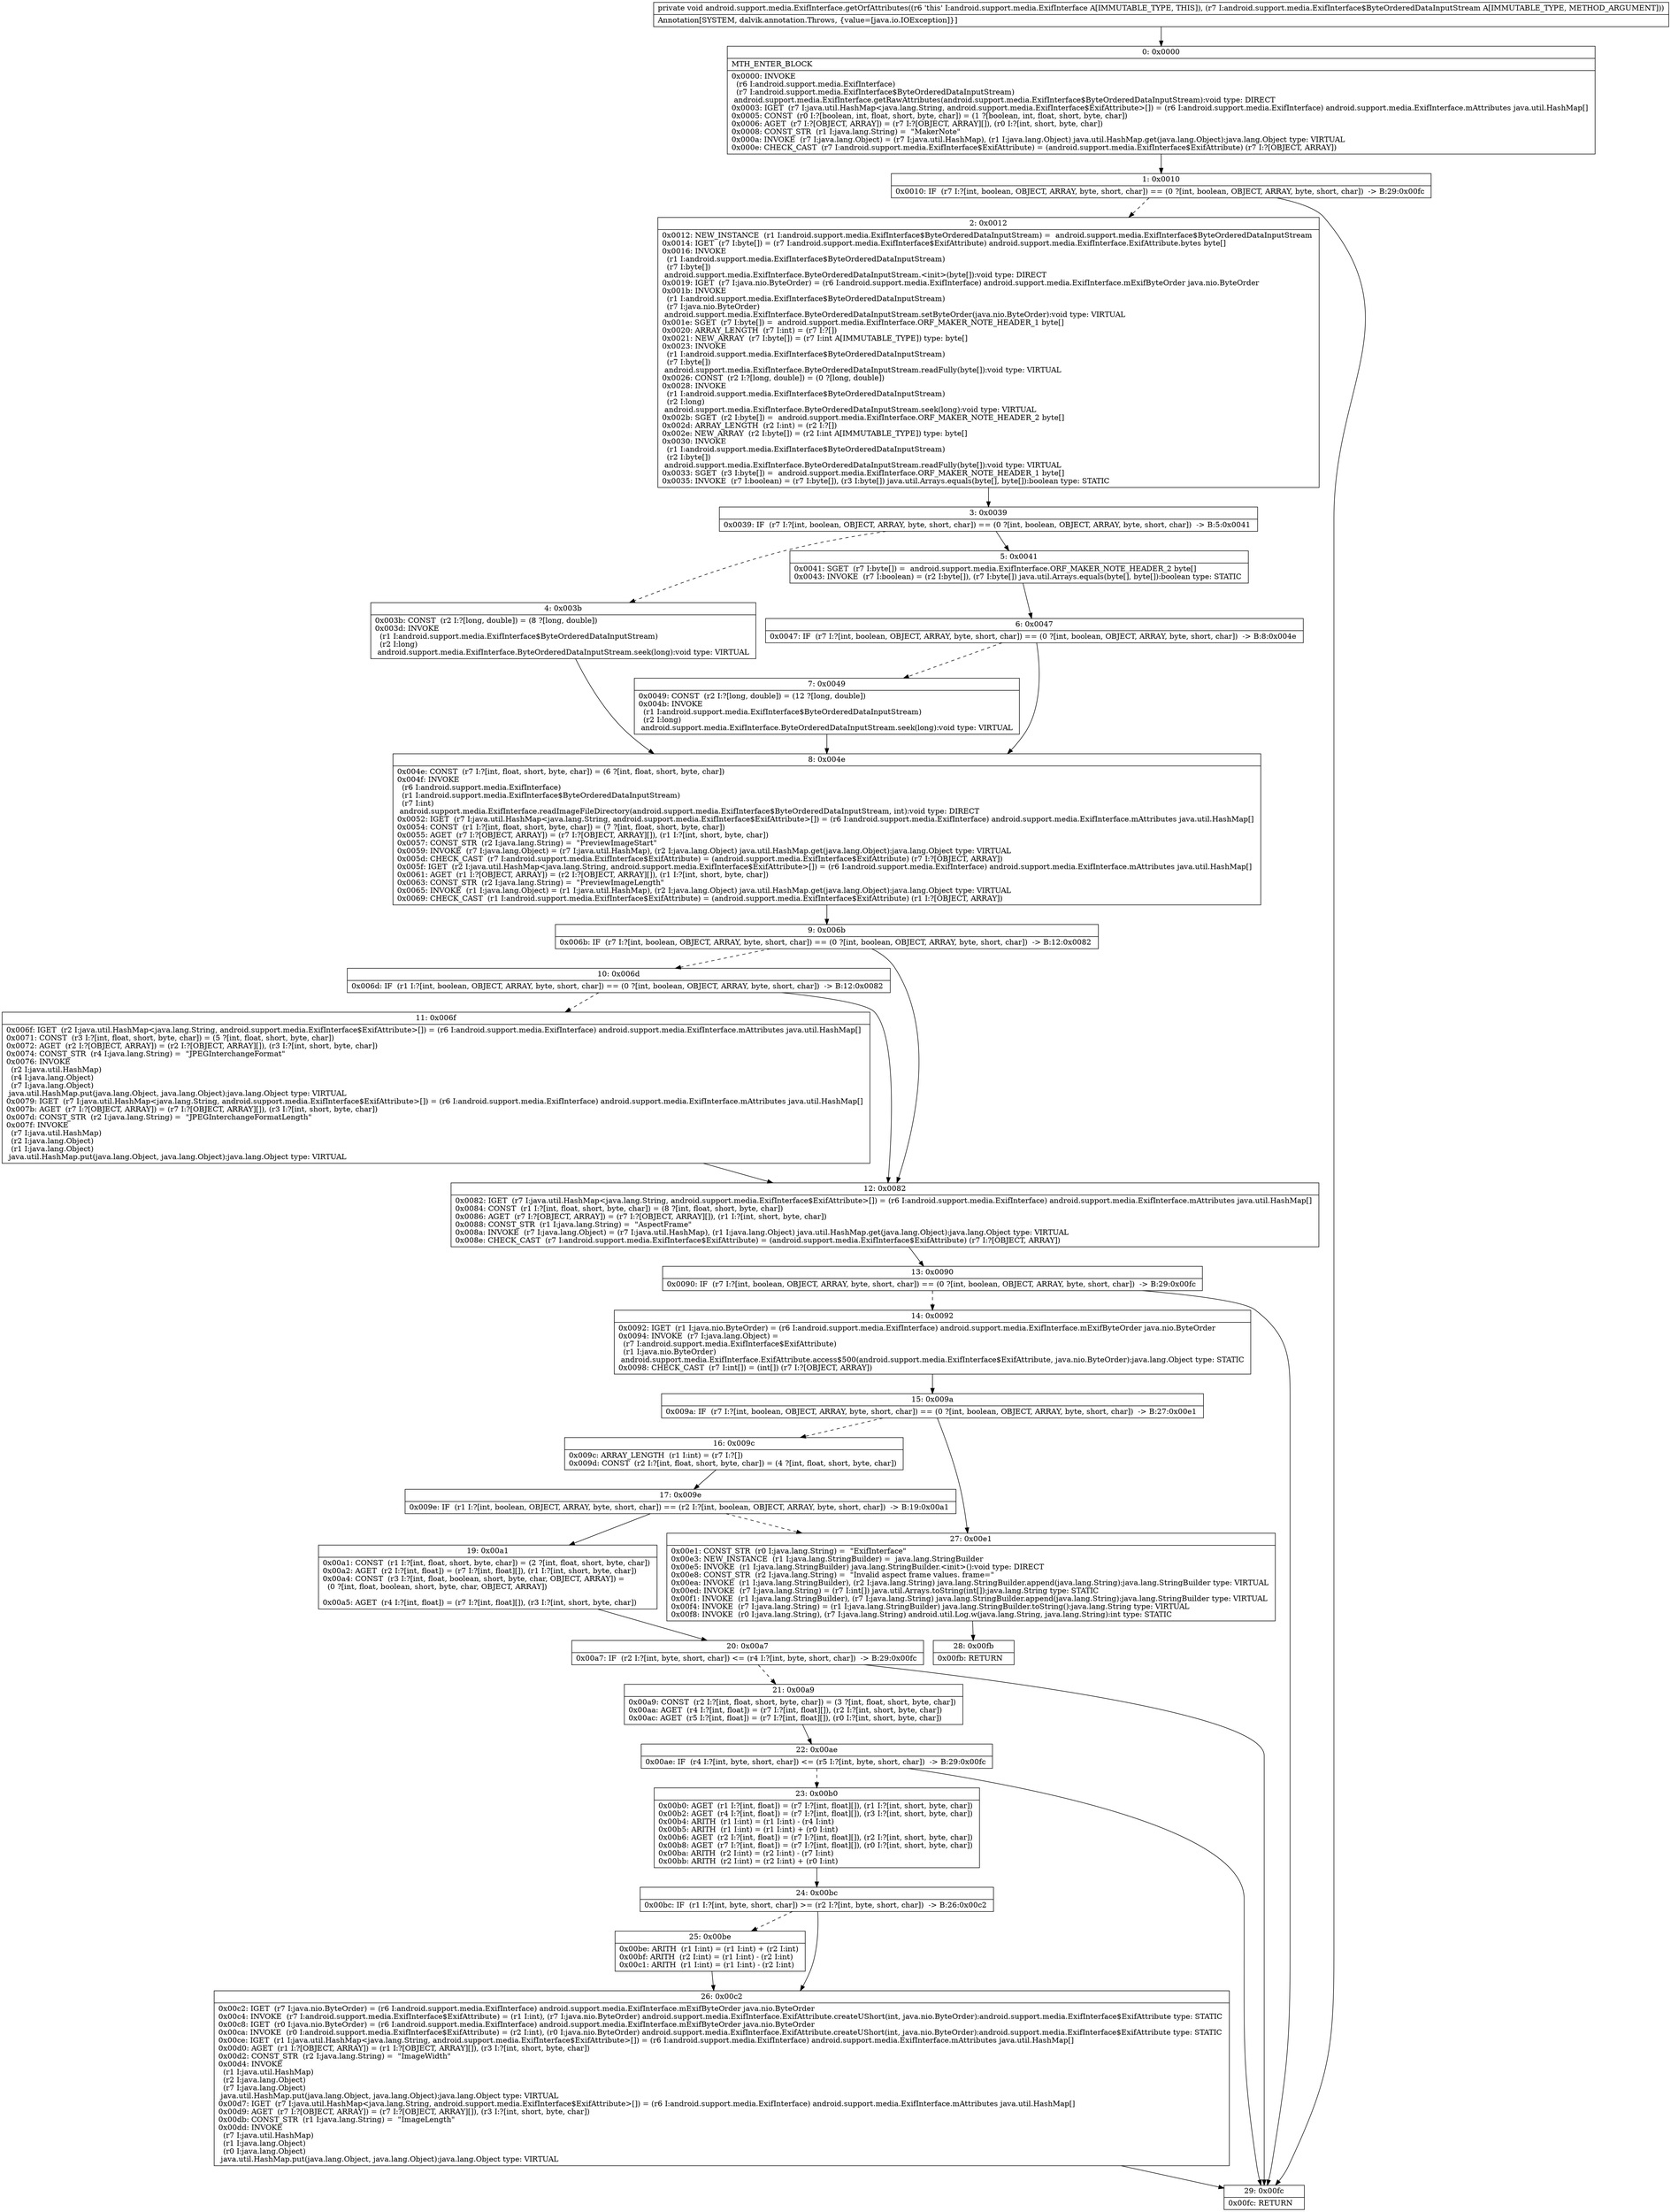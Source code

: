 digraph "CFG forandroid.support.media.ExifInterface.getOrfAttributes(Landroid\/support\/media\/ExifInterface$ByteOrderedDataInputStream;)V" {
Node_0 [shape=record,label="{0\:\ 0x0000|MTH_ENTER_BLOCK\l|0x0000: INVOKE  \l  (r6 I:android.support.media.ExifInterface)\l  (r7 I:android.support.media.ExifInterface$ByteOrderedDataInputStream)\l android.support.media.ExifInterface.getRawAttributes(android.support.media.ExifInterface$ByteOrderedDataInputStream):void type: DIRECT \l0x0003: IGET  (r7 I:java.util.HashMap\<java.lang.String, android.support.media.ExifInterface$ExifAttribute\>[]) = (r6 I:android.support.media.ExifInterface) android.support.media.ExifInterface.mAttributes java.util.HashMap[] \l0x0005: CONST  (r0 I:?[boolean, int, float, short, byte, char]) = (1 ?[boolean, int, float, short, byte, char]) \l0x0006: AGET  (r7 I:?[OBJECT, ARRAY]) = (r7 I:?[OBJECT, ARRAY][]), (r0 I:?[int, short, byte, char]) \l0x0008: CONST_STR  (r1 I:java.lang.String) =  \"MakerNote\" \l0x000a: INVOKE  (r7 I:java.lang.Object) = (r7 I:java.util.HashMap), (r1 I:java.lang.Object) java.util.HashMap.get(java.lang.Object):java.lang.Object type: VIRTUAL \l0x000e: CHECK_CAST  (r7 I:android.support.media.ExifInterface$ExifAttribute) = (android.support.media.ExifInterface$ExifAttribute) (r7 I:?[OBJECT, ARRAY]) \l}"];
Node_1 [shape=record,label="{1\:\ 0x0010|0x0010: IF  (r7 I:?[int, boolean, OBJECT, ARRAY, byte, short, char]) == (0 ?[int, boolean, OBJECT, ARRAY, byte, short, char])  \-\> B:29:0x00fc \l}"];
Node_2 [shape=record,label="{2\:\ 0x0012|0x0012: NEW_INSTANCE  (r1 I:android.support.media.ExifInterface$ByteOrderedDataInputStream) =  android.support.media.ExifInterface$ByteOrderedDataInputStream \l0x0014: IGET  (r7 I:byte[]) = (r7 I:android.support.media.ExifInterface$ExifAttribute) android.support.media.ExifInterface.ExifAttribute.bytes byte[] \l0x0016: INVOKE  \l  (r1 I:android.support.media.ExifInterface$ByteOrderedDataInputStream)\l  (r7 I:byte[])\l android.support.media.ExifInterface.ByteOrderedDataInputStream.\<init\>(byte[]):void type: DIRECT \l0x0019: IGET  (r7 I:java.nio.ByteOrder) = (r6 I:android.support.media.ExifInterface) android.support.media.ExifInterface.mExifByteOrder java.nio.ByteOrder \l0x001b: INVOKE  \l  (r1 I:android.support.media.ExifInterface$ByteOrderedDataInputStream)\l  (r7 I:java.nio.ByteOrder)\l android.support.media.ExifInterface.ByteOrderedDataInputStream.setByteOrder(java.nio.ByteOrder):void type: VIRTUAL \l0x001e: SGET  (r7 I:byte[]) =  android.support.media.ExifInterface.ORF_MAKER_NOTE_HEADER_1 byte[] \l0x0020: ARRAY_LENGTH  (r7 I:int) = (r7 I:?[]) \l0x0021: NEW_ARRAY  (r7 I:byte[]) = (r7 I:int A[IMMUTABLE_TYPE]) type: byte[] \l0x0023: INVOKE  \l  (r1 I:android.support.media.ExifInterface$ByteOrderedDataInputStream)\l  (r7 I:byte[])\l android.support.media.ExifInterface.ByteOrderedDataInputStream.readFully(byte[]):void type: VIRTUAL \l0x0026: CONST  (r2 I:?[long, double]) = (0 ?[long, double]) \l0x0028: INVOKE  \l  (r1 I:android.support.media.ExifInterface$ByteOrderedDataInputStream)\l  (r2 I:long)\l android.support.media.ExifInterface.ByteOrderedDataInputStream.seek(long):void type: VIRTUAL \l0x002b: SGET  (r2 I:byte[]) =  android.support.media.ExifInterface.ORF_MAKER_NOTE_HEADER_2 byte[] \l0x002d: ARRAY_LENGTH  (r2 I:int) = (r2 I:?[]) \l0x002e: NEW_ARRAY  (r2 I:byte[]) = (r2 I:int A[IMMUTABLE_TYPE]) type: byte[] \l0x0030: INVOKE  \l  (r1 I:android.support.media.ExifInterface$ByteOrderedDataInputStream)\l  (r2 I:byte[])\l android.support.media.ExifInterface.ByteOrderedDataInputStream.readFully(byte[]):void type: VIRTUAL \l0x0033: SGET  (r3 I:byte[]) =  android.support.media.ExifInterface.ORF_MAKER_NOTE_HEADER_1 byte[] \l0x0035: INVOKE  (r7 I:boolean) = (r7 I:byte[]), (r3 I:byte[]) java.util.Arrays.equals(byte[], byte[]):boolean type: STATIC \l}"];
Node_3 [shape=record,label="{3\:\ 0x0039|0x0039: IF  (r7 I:?[int, boolean, OBJECT, ARRAY, byte, short, char]) == (0 ?[int, boolean, OBJECT, ARRAY, byte, short, char])  \-\> B:5:0x0041 \l}"];
Node_4 [shape=record,label="{4\:\ 0x003b|0x003b: CONST  (r2 I:?[long, double]) = (8 ?[long, double]) \l0x003d: INVOKE  \l  (r1 I:android.support.media.ExifInterface$ByteOrderedDataInputStream)\l  (r2 I:long)\l android.support.media.ExifInterface.ByteOrderedDataInputStream.seek(long):void type: VIRTUAL \l}"];
Node_5 [shape=record,label="{5\:\ 0x0041|0x0041: SGET  (r7 I:byte[]) =  android.support.media.ExifInterface.ORF_MAKER_NOTE_HEADER_2 byte[] \l0x0043: INVOKE  (r7 I:boolean) = (r2 I:byte[]), (r7 I:byte[]) java.util.Arrays.equals(byte[], byte[]):boolean type: STATIC \l}"];
Node_6 [shape=record,label="{6\:\ 0x0047|0x0047: IF  (r7 I:?[int, boolean, OBJECT, ARRAY, byte, short, char]) == (0 ?[int, boolean, OBJECT, ARRAY, byte, short, char])  \-\> B:8:0x004e \l}"];
Node_7 [shape=record,label="{7\:\ 0x0049|0x0049: CONST  (r2 I:?[long, double]) = (12 ?[long, double]) \l0x004b: INVOKE  \l  (r1 I:android.support.media.ExifInterface$ByteOrderedDataInputStream)\l  (r2 I:long)\l android.support.media.ExifInterface.ByteOrderedDataInputStream.seek(long):void type: VIRTUAL \l}"];
Node_8 [shape=record,label="{8\:\ 0x004e|0x004e: CONST  (r7 I:?[int, float, short, byte, char]) = (6 ?[int, float, short, byte, char]) \l0x004f: INVOKE  \l  (r6 I:android.support.media.ExifInterface)\l  (r1 I:android.support.media.ExifInterface$ByteOrderedDataInputStream)\l  (r7 I:int)\l android.support.media.ExifInterface.readImageFileDirectory(android.support.media.ExifInterface$ByteOrderedDataInputStream, int):void type: DIRECT \l0x0052: IGET  (r7 I:java.util.HashMap\<java.lang.String, android.support.media.ExifInterface$ExifAttribute\>[]) = (r6 I:android.support.media.ExifInterface) android.support.media.ExifInterface.mAttributes java.util.HashMap[] \l0x0054: CONST  (r1 I:?[int, float, short, byte, char]) = (7 ?[int, float, short, byte, char]) \l0x0055: AGET  (r7 I:?[OBJECT, ARRAY]) = (r7 I:?[OBJECT, ARRAY][]), (r1 I:?[int, short, byte, char]) \l0x0057: CONST_STR  (r2 I:java.lang.String) =  \"PreviewImageStart\" \l0x0059: INVOKE  (r7 I:java.lang.Object) = (r7 I:java.util.HashMap), (r2 I:java.lang.Object) java.util.HashMap.get(java.lang.Object):java.lang.Object type: VIRTUAL \l0x005d: CHECK_CAST  (r7 I:android.support.media.ExifInterface$ExifAttribute) = (android.support.media.ExifInterface$ExifAttribute) (r7 I:?[OBJECT, ARRAY]) \l0x005f: IGET  (r2 I:java.util.HashMap\<java.lang.String, android.support.media.ExifInterface$ExifAttribute\>[]) = (r6 I:android.support.media.ExifInterface) android.support.media.ExifInterface.mAttributes java.util.HashMap[] \l0x0061: AGET  (r1 I:?[OBJECT, ARRAY]) = (r2 I:?[OBJECT, ARRAY][]), (r1 I:?[int, short, byte, char]) \l0x0063: CONST_STR  (r2 I:java.lang.String) =  \"PreviewImageLength\" \l0x0065: INVOKE  (r1 I:java.lang.Object) = (r1 I:java.util.HashMap), (r2 I:java.lang.Object) java.util.HashMap.get(java.lang.Object):java.lang.Object type: VIRTUAL \l0x0069: CHECK_CAST  (r1 I:android.support.media.ExifInterface$ExifAttribute) = (android.support.media.ExifInterface$ExifAttribute) (r1 I:?[OBJECT, ARRAY]) \l}"];
Node_9 [shape=record,label="{9\:\ 0x006b|0x006b: IF  (r7 I:?[int, boolean, OBJECT, ARRAY, byte, short, char]) == (0 ?[int, boolean, OBJECT, ARRAY, byte, short, char])  \-\> B:12:0x0082 \l}"];
Node_10 [shape=record,label="{10\:\ 0x006d|0x006d: IF  (r1 I:?[int, boolean, OBJECT, ARRAY, byte, short, char]) == (0 ?[int, boolean, OBJECT, ARRAY, byte, short, char])  \-\> B:12:0x0082 \l}"];
Node_11 [shape=record,label="{11\:\ 0x006f|0x006f: IGET  (r2 I:java.util.HashMap\<java.lang.String, android.support.media.ExifInterface$ExifAttribute\>[]) = (r6 I:android.support.media.ExifInterface) android.support.media.ExifInterface.mAttributes java.util.HashMap[] \l0x0071: CONST  (r3 I:?[int, float, short, byte, char]) = (5 ?[int, float, short, byte, char]) \l0x0072: AGET  (r2 I:?[OBJECT, ARRAY]) = (r2 I:?[OBJECT, ARRAY][]), (r3 I:?[int, short, byte, char]) \l0x0074: CONST_STR  (r4 I:java.lang.String) =  \"JPEGInterchangeFormat\" \l0x0076: INVOKE  \l  (r2 I:java.util.HashMap)\l  (r4 I:java.lang.Object)\l  (r7 I:java.lang.Object)\l java.util.HashMap.put(java.lang.Object, java.lang.Object):java.lang.Object type: VIRTUAL \l0x0079: IGET  (r7 I:java.util.HashMap\<java.lang.String, android.support.media.ExifInterface$ExifAttribute\>[]) = (r6 I:android.support.media.ExifInterface) android.support.media.ExifInterface.mAttributes java.util.HashMap[] \l0x007b: AGET  (r7 I:?[OBJECT, ARRAY]) = (r7 I:?[OBJECT, ARRAY][]), (r3 I:?[int, short, byte, char]) \l0x007d: CONST_STR  (r2 I:java.lang.String) =  \"JPEGInterchangeFormatLength\" \l0x007f: INVOKE  \l  (r7 I:java.util.HashMap)\l  (r2 I:java.lang.Object)\l  (r1 I:java.lang.Object)\l java.util.HashMap.put(java.lang.Object, java.lang.Object):java.lang.Object type: VIRTUAL \l}"];
Node_12 [shape=record,label="{12\:\ 0x0082|0x0082: IGET  (r7 I:java.util.HashMap\<java.lang.String, android.support.media.ExifInterface$ExifAttribute\>[]) = (r6 I:android.support.media.ExifInterface) android.support.media.ExifInterface.mAttributes java.util.HashMap[] \l0x0084: CONST  (r1 I:?[int, float, short, byte, char]) = (8 ?[int, float, short, byte, char]) \l0x0086: AGET  (r7 I:?[OBJECT, ARRAY]) = (r7 I:?[OBJECT, ARRAY][]), (r1 I:?[int, short, byte, char]) \l0x0088: CONST_STR  (r1 I:java.lang.String) =  \"AspectFrame\" \l0x008a: INVOKE  (r7 I:java.lang.Object) = (r7 I:java.util.HashMap), (r1 I:java.lang.Object) java.util.HashMap.get(java.lang.Object):java.lang.Object type: VIRTUAL \l0x008e: CHECK_CAST  (r7 I:android.support.media.ExifInterface$ExifAttribute) = (android.support.media.ExifInterface$ExifAttribute) (r7 I:?[OBJECT, ARRAY]) \l}"];
Node_13 [shape=record,label="{13\:\ 0x0090|0x0090: IF  (r7 I:?[int, boolean, OBJECT, ARRAY, byte, short, char]) == (0 ?[int, boolean, OBJECT, ARRAY, byte, short, char])  \-\> B:29:0x00fc \l}"];
Node_14 [shape=record,label="{14\:\ 0x0092|0x0092: IGET  (r1 I:java.nio.ByteOrder) = (r6 I:android.support.media.ExifInterface) android.support.media.ExifInterface.mExifByteOrder java.nio.ByteOrder \l0x0094: INVOKE  (r7 I:java.lang.Object) = \l  (r7 I:android.support.media.ExifInterface$ExifAttribute)\l  (r1 I:java.nio.ByteOrder)\l android.support.media.ExifInterface.ExifAttribute.access$500(android.support.media.ExifInterface$ExifAttribute, java.nio.ByteOrder):java.lang.Object type: STATIC \l0x0098: CHECK_CAST  (r7 I:int[]) = (int[]) (r7 I:?[OBJECT, ARRAY]) \l}"];
Node_15 [shape=record,label="{15\:\ 0x009a|0x009a: IF  (r7 I:?[int, boolean, OBJECT, ARRAY, byte, short, char]) == (0 ?[int, boolean, OBJECT, ARRAY, byte, short, char])  \-\> B:27:0x00e1 \l}"];
Node_16 [shape=record,label="{16\:\ 0x009c|0x009c: ARRAY_LENGTH  (r1 I:int) = (r7 I:?[]) \l0x009d: CONST  (r2 I:?[int, float, short, byte, char]) = (4 ?[int, float, short, byte, char]) \l}"];
Node_17 [shape=record,label="{17\:\ 0x009e|0x009e: IF  (r1 I:?[int, boolean, OBJECT, ARRAY, byte, short, char]) == (r2 I:?[int, boolean, OBJECT, ARRAY, byte, short, char])  \-\> B:19:0x00a1 \l}"];
Node_19 [shape=record,label="{19\:\ 0x00a1|0x00a1: CONST  (r1 I:?[int, float, short, byte, char]) = (2 ?[int, float, short, byte, char]) \l0x00a2: AGET  (r2 I:?[int, float]) = (r7 I:?[int, float][]), (r1 I:?[int, short, byte, char]) \l0x00a4: CONST  (r3 I:?[int, float, boolean, short, byte, char, OBJECT, ARRAY]) = \l  (0 ?[int, float, boolean, short, byte, char, OBJECT, ARRAY])\l \l0x00a5: AGET  (r4 I:?[int, float]) = (r7 I:?[int, float][]), (r3 I:?[int, short, byte, char]) \l}"];
Node_20 [shape=record,label="{20\:\ 0x00a7|0x00a7: IF  (r2 I:?[int, byte, short, char]) \<= (r4 I:?[int, byte, short, char])  \-\> B:29:0x00fc \l}"];
Node_21 [shape=record,label="{21\:\ 0x00a9|0x00a9: CONST  (r2 I:?[int, float, short, byte, char]) = (3 ?[int, float, short, byte, char]) \l0x00aa: AGET  (r4 I:?[int, float]) = (r7 I:?[int, float][]), (r2 I:?[int, short, byte, char]) \l0x00ac: AGET  (r5 I:?[int, float]) = (r7 I:?[int, float][]), (r0 I:?[int, short, byte, char]) \l}"];
Node_22 [shape=record,label="{22\:\ 0x00ae|0x00ae: IF  (r4 I:?[int, byte, short, char]) \<= (r5 I:?[int, byte, short, char])  \-\> B:29:0x00fc \l}"];
Node_23 [shape=record,label="{23\:\ 0x00b0|0x00b0: AGET  (r1 I:?[int, float]) = (r7 I:?[int, float][]), (r1 I:?[int, short, byte, char]) \l0x00b2: AGET  (r4 I:?[int, float]) = (r7 I:?[int, float][]), (r3 I:?[int, short, byte, char]) \l0x00b4: ARITH  (r1 I:int) = (r1 I:int) \- (r4 I:int) \l0x00b5: ARITH  (r1 I:int) = (r1 I:int) + (r0 I:int) \l0x00b6: AGET  (r2 I:?[int, float]) = (r7 I:?[int, float][]), (r2 I:?[int, short, byte, char]) \l0x00b8: AGET  (r7 I:?[int, float]) = (r7 I:?[int, float][]), (r0 I:?[int, short, byte, char]) \l0x00ba: ARITH  (r2 I:int) = (r2 I:int) \- (r7 I:int) \l0x00bb: ARITH  (r2 I:int) = (r2 I:int) + (r0 I:int) \l}"];
Node_24 [shape=record,label="{24\:\ 0x00bc|0x00bc: IF  (r1 I:?[int, byte, short, char]) \>= (r2 I:?[int, byte, short, char])  \-\> B:26:0x00c2 \l}"];
Node_25 [shape=record,label="{25\:\ 0x00be|0x00be: ARITH  (r1 I:int) = (r1 I:int) + (r2 I:int) \l0x00bf: ARITH  (r2 I:int) = (r1 I:int) \- (r2 I:int) \l0x00c1: ARITH  (r1 I:int) = (r1 I:int) \- (r2 I:int) \l}"];
Node_26 [shape=record,label="{26\:\ 0x00c2|0x00c2: IGET  (r7 I:java.nio.ByteOrder) = (r6 I:android.support.media.ExifInterface) android.support.media.ExifInterface.mExifByteOrder java.nio.ByteOrder \l0x00c4: INVOKE  (r7 I:android.support.media.ExifInterface$ExifAttribute) = (r1 I:int), (r7 I:java.nio.ByteOrder) android.support.media.ExifInterface.ExifAttribute.createUShort(int, java.nio.ByteOrder):android.support.media.ExifInterface$ExifAttribute type: STATIC \l0x00c8: IGET  (r0 I:java.nio.ByteOrder) = (r6 I:android.support.media.ExifInterface) android.support.media.ExifInterface.mExifByteOrder java.nio.ByteOrder \l0x00ca: INVOKE  (r0 I:android.support.media.ExifInterface$ExifAttribute) = (r2 I:int), (r0 I:java.nio.ByteOrder) android.support.media.ExifInterface.ExifAttribute.createUShort(int, java.nio.ByteOrder):android.support.media.ExifInterface$ExifAttribute type: STATIC \l0x00ce: IGET  (r1 I:java.util.HashMap\<java.lang.String, android.support.media.ExifInterface$ExifAttribute\>[]) = (r6 I:android.support.media.ExifInterface) android.support.media.ExifInterface.mAttributes java.util.HashMap[] \l0x00d0: AGET  (r1 I:?[OBJECT, ARRAY]) = (r1 I:?[OBJECT, ARRAY][]), (r3 I:?[int, short, byte, char]) \l0x00d2: CONST_STR  (r2 I:java.lang.String) =  \"ImageWidth\" \l0x00d4: INVOKE  \l  (r1 I:java.util.HashMap)\l  (r2 I:java.lang.Object)\l  (r7 I:java.lang.Object)\l java.util.HashMap.put(java.lang.Object, java.lang.Object):java.lang.Object type: VIRTUAL \l0x00d7: IGET  (r7 I:java.util.HashMap\<java.lang.String, android.support.media.ExifInterface$ExifAttribute\>[]) = (r6 I:android.support.media.ExifInterface) android.support.media.ExifInterface.mAttributes java.util.HashMap[] \l0x00d9: AGET  (r7 I:?[OBJECT, ARRAY]) = (r7 I:?[OBJECT, ARRAY][]), (r3 I:?[int, short, byte, char]) \l0x00db: CONST_STR  (r1 I:java.lang.String) =  \"ImageLength\" \l0x00dd: INVOKE  \l  (r7 I:java.util.HashMap)\l  (r1 I:java.lang.Object)\l  (r0 I:java.lang.Object)\l java.util.HashMap.put(java.lang.Object, java.lang.Object):java.lang.Object type: VIRTUAL \l}"];
Node_27 [shape=record,label="{27\:\ 0x00e1|0x00e1: CONST_STR  (r0 I:java.lang.String) =  \"ExifInterface\" \l0x00e3: NEW_INSTANCE  (r1 I:java.lang.StringBuilder) =  java.lang.StringBuilder \l0x00e5: INVOKE  (r1 I:java.lang.StringBuilder) java.lang.StringBuilder.\<init\>():void type: DIRECT \l0x00e8: CONST_STR  (r2 I:java.lang.String) =  \"Invalid aspect frame values. frame=\" \l0x00ea: INVOKE  (r1 I:java.lang.StringBuilder), (r2 I:java.lang.String) java.lang.StringBuilder.append(java.lang.String):java.lang.StringBuilder type: VIRTUAL \l0x00ed: INVOKE  (r7 I:java.lang.String) = (r7 I:int[]) java.util.Arrays.toString(int[]):java.lang.String type: STATIC \l0x00f1: INVOKE  (r1 I:java.lang.StringBuilder), (r7 I:java.lang.String) java.lang.StringBuilder.append(java.lang.String):java.lang.StringBuilder type: VIRTUAL \l0x00f4: INVOKE  (r7 I:java.lang.String) = (r1 I:java.lang.StringBuilder) java.lang.StringBuilder.toString():java.lang.String type: VIRTUAL \l0x00f8: INVOKE  (r0 I:java.lang.String), (r7 I:java.lang.String) android.util.Log.w(java.lang.String, java.lang.String):int type: STATIC \l}"];
Node_28 [shape=record,label="{28\:\ 0x00fb|0x00fb: RETURN   \l}"];
Node_29 [shape=record,label="{29\:\ 0x00fc|0x00fc: RETURN   \l}"];
MethodNode[shape=record,label="{private void android.support.media.ExifInterface.getOrfAttributes((r6 'this' I:android.support.media.ExifInterface A[IMMUTABLE_TYPE, THIS]), (r7 I:android.support.media.ExifInterface$ByteOrderedDataInputStream A[IMMUTABLE_TYPE, METHOD_ARGUMENT]))  | Annotation[SYSTEM, dalvik.annotation.Throws, \{value=[java.io.IOException]\}]\l}"];
MethodNode -> Node_0;
Node_0 -> Node_1;
Node_1 -> Node_2[style=dashed];
Node_1 -> Node_29;
Node_2 -> Node_3;
Node_3 -> Node_4[style=dashed];
Node_3 -> Node_5;
Node_4 -> Node_8;
Node_5 -> Node_6;
Node_6 -> Node_7[style=dashed];
Node_6 -> Node_8;
Node_7 -> Node_8;
Node_8 -> Node_9;
Node_9 -> Node_10[style=dashed];
Node_9 -> Node_12;
Node_10 -> Node_11[style=dashed];
Node_10 -> Node_12;
Node_11 -> Node_12;
Node_12 -> Node_13;
Node_13 -> Node_14[style=dashed];
Node_13 -> Node_29;
Node_14 -> Node_15;
Node_15 -> Node_16[style=dashed];
Node_15 -> Node_27;
Node_16 -> Node_17;
Node_17 -> Node_19;
Node_17 -> Node_27[style=dashed];
Node_19 -> Node_20;
Node_20 -> Node_21[style=dashed];
Node_20 -> Node_29;
Node_21 -> Node_22;
Node_22 -> Node_23[style=dashed];
Node_22 -> Node_29;
Node_23 -> Node_24;
Node_24 -> Node_25[style=dashed];
Node_24 -> Node_26;
Node_25 -> Node_26;
Node_26 -> Node_29;
Node_27 -> Node_28;
}

